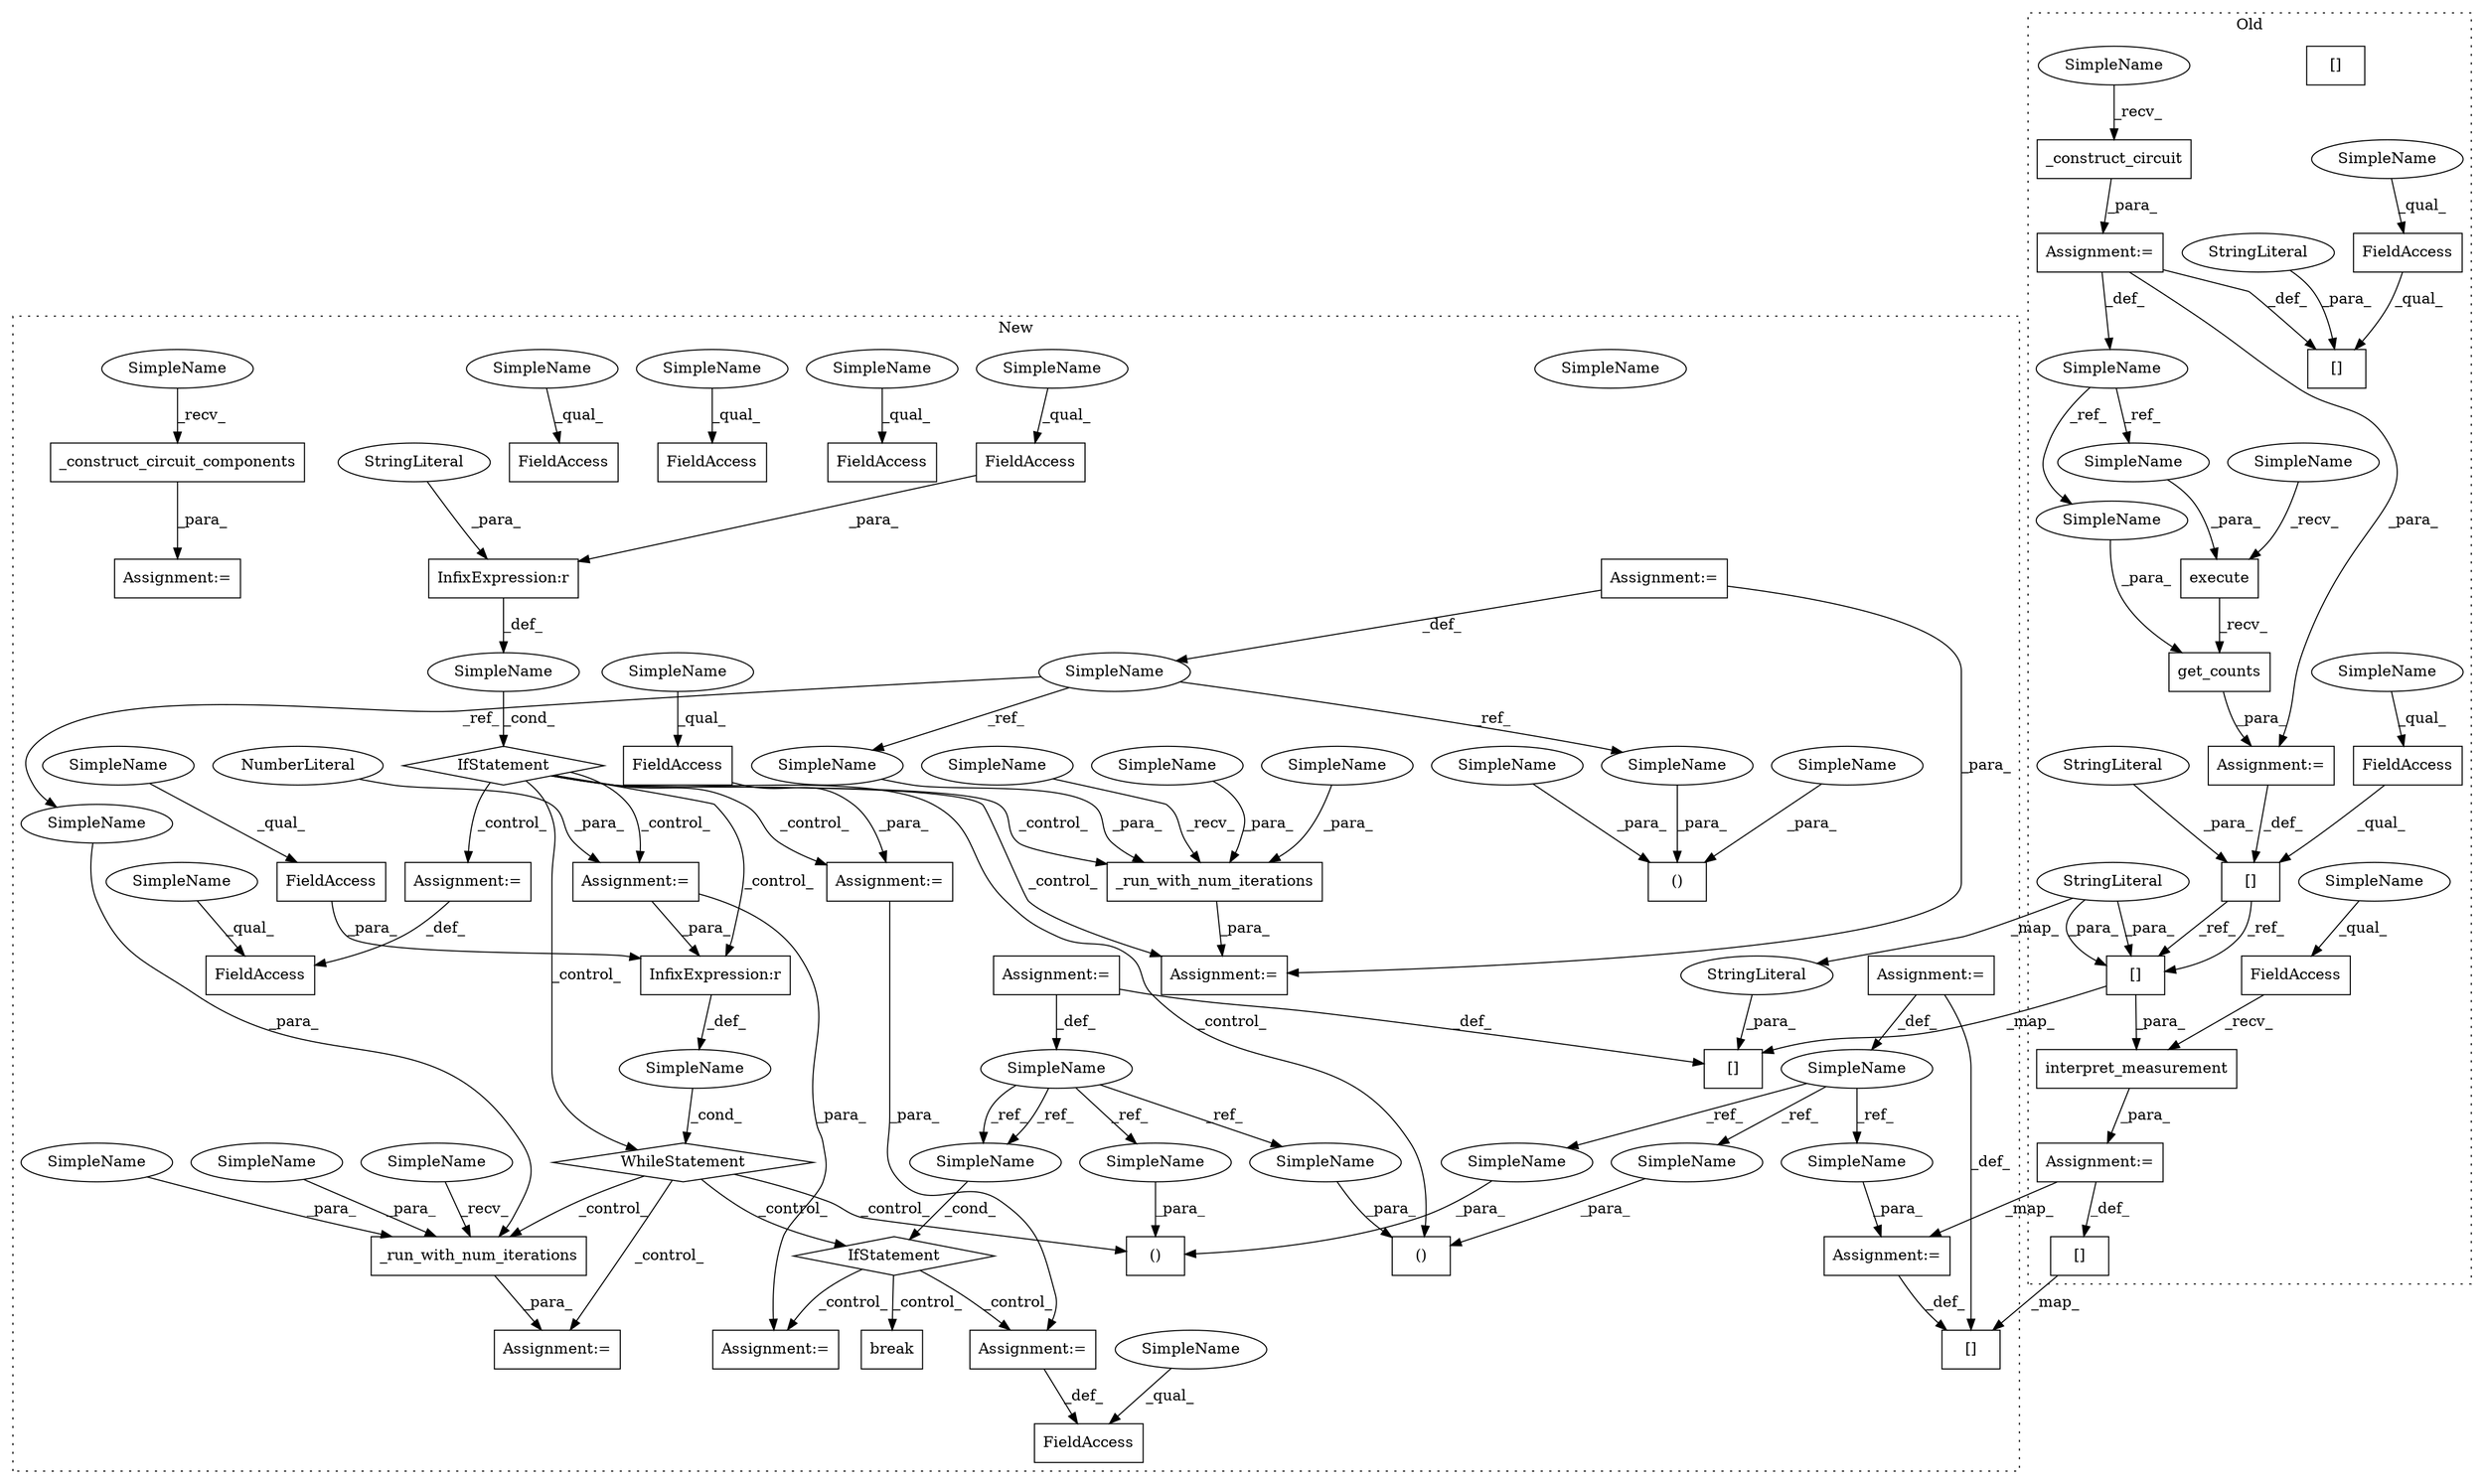 digraph G {
subgraph cluster0 {
1 [label="get_counts" a="32" s="4284,4297" l="11,1" shape="box"];
3 [label="[]" a="2" s="4241,4265" l="10,1" shape="box"];
4 [label="_construct_circuit" a="32" s="4186" l="20" shape="box"];
5 [label="[]" a="2" s="4212,4231" l="10,1" shape="box"];
6 [label="StringLiteral" a="45" s="4251" l="14" shape="ellipse"];
7 [label="execute" a="32" s="4272,4282" l="8,1" shape="box"];
8 [label="SimpleName" a="42" s="4178" l="2" shape="ellipse"];
11 [label="Assignment:=" a="7" s="4323" l="1" shape="box"];
12 [label="[]" a="2" s="4304,4322" l="10,1" shape="box"];
23 [label="StringLiteral" a="45" s="4222" l="9" shape="ellipse"];
28 [label="FieldAccess" a="22" s="4212" l="9" shape="box"];
29 [label="FieldAccess" a="22" s="4241" l="9" shape="box"];
30 [label="FieldAccess" a="22" s="4324" l="12" shape="box"];
39 [label="interpret_measurement" a="32" s="4337,4384" l="22,1" shape="box"];
44 [label="[]" a="2" s="4359,4383" l="10,1" shape="box"];
53 [label="StringLiteral" a="45" s="4369" l="14" shape="ellipse"];
55 [label="Assignment:=" a="7" s="4180" l="1" shape="box"];
56 [label="Assignment:=" a="7" s="4266" l="1" shape="box"];
62 [label="[]" a="2" s="4359,4383" l="10,1" shape="box"];
63 [label="SimpleName" a="42" s="4241" l="4" shape="ellipse"];
64 [label="SimpleName" a="42" s="4181" l="4" shape="ellipse"];
65 [label="SimpleName" a="42" s="4212" l="4" shape="ellipse"];
66 [label="SimpleName" a="42" s="4324" l="4" shape="ellipse"];
67 [label="SimpleName" a="42" s="4267" l="4" shape="ellipse"];
91 [label="SimpleName" a="42" s="4280" l="2" shape="ellipse"];
92 [label="SimpleName" a="42" s="4295" l="2" shape="ellipse"];
label = "Old";
style="dotted";
}
subgraph cluster1 {
2 [label="()" a="106" s="6570" l="40" shape="box"];
9 [label="SimpleName" a="42" s="5924" l="10" shape="ellipse"];
10 [label="Assignment:=" a="7" s="6919" l="1" shape="box"];
13 [label="[]" a="2" s="6900,6918" l="10,1" shape="box"];
14 [label="()" a="106" s="6224" l="40" shape="box"];
15 [label="SimpleName" a="42" s="5889" l="17" shape="ellipse"];
16 [label="break" a="10" s="6739" l="6" shape="box"];
17 [label="InfixExpression:r" a="27" s="6520" l="4" shape="box"];
18 [label="InfixExpression:r" a="27" s="6134" l="4" shape="box"];
19 [label="FieldAccess" a="22" s="6124" l="10" shape="box"];
20 [label="_run_with_num_iterations" a="32" s="6271,6347" l="25,1" shape="box"];
21 [label="SimpleName" a="42" s="" l="" shape="ellipse"];
22 [label="SimpleName" a="42" s="" l="" shape="ellipse"];
24 [label="StringLiteral" a="45" s="6138" l="8" shape="ellipse"];
25 [label="FieldAccess" a="22" s="6799" l="31" shape="box"];
26 [label="()" a="106" s="6001" l="75" shape="box"];
27 [label="_construct_circuit_components" a="32" s="6083" l="31" shape="box"];
31 [label="FieldAccess" a="22" s="6189" l="20" shape="box"];
32 [label="FieldAccess" a="22" s="6524" l="24" shape="box"];
33 [label="FieldAccess" a="22" s="6419" l="31" shape="box"];
34 [label="FieldAccess" a="22" s="6156" l="31" shape="box"];
35 [label="FieldAccess" a="22" s="6156" l="31" shape="box"];
36 [label="SimpleName" a="42" s="6708" l="17" shape="ellipse"];
37 [label="IfStatement" a="25" s="6704,6725" l="4,2" shape="diamond"];
38 [label="FieldAccess" a="22" s="6799" l="31" shape="box"];
40 [label="IfStatement" a="25" s="6120,6146" l="4,2" shape="diamond"];
41 [label="SimpleName" a="42" s="5804" l="9" shape="ellipse"];
42 [label="Assignment:=" a="7" s="5889" l="17" shape="box"];
43 [label="[]" a="2" s="6936,6965" l="10,1" shape="box"];
45 [label="Assignment:=" a="7" s="6786" l="2" shape="box"];
46 [label="Assignment:=" a="7" s="6418" l="1" shape="box"];
47 [label="Assignment:=" a="7" s="6076" l="2" shape="box"];
48 [label="Assignment:=" a="7" s="6610" l="2" shape="box"];
49 [label="Assignment:=" a="7" s="6264" l="2" shape="box"];
50 [label="Assignment:=" a="7" s="6480" l="1" shape="box"];
51 [label="NumberLiteral" a="34" s="6481" l="1" shape="ellipse"];
52 [label="StringLiteral" a="45" s="6946" l="19" shape="ellipse"];
54 [label="Assignment:=" a="7" s="6830" l="2" shape="box"];
57 [label="Assignment:=" a="7" s="5924" l="10" shape="box"];
58 [label="Assignment:=" a="7" s="6187" l="2" shape="box"];
59 [label="Assignment:=" a="7" s="5804" l="9" shape="box"];
60 [label="WhileStatement" a="61" s="6490,6549" l="7,2" shape="diamond"];
61 [label="_run_with_num_iterations" a="32" s="6617,6693" l="25,1" shape="box"];
68 [label="SimpleName" a="42" s="6062" l="14" shape="ellipse"];
69 [label="SimpleName" a="42" s="6333" l="14" shape="ellipse"];
70 [label="SimpleName" a="42" s="6679" l="14" shape="ellipse"];
71 [label="SimpleName" a="42" s="6708" l="17" shape="ellipse"];
72 [label="SimpleName" a="42" s="6247" l="17" shape="ellipse"];
73 [label="SimpleName" a="42" s="6593" l="17" shape="ellipse"];
74 [label="SimpleName" a="42" s="6156" l="26" shape="ellipse"];
75 [label="SimpleName" a="42" s="6156" l="26" shape="ellipse"];
76 [label="SimpleName" a="42" s="6799" l="26" shape="ellipse"];
77 [label="SimpleName" a="42" s="6023" l="26" shape="ellipse"];
78 [label="SimpleName" a="42" s="6306" l="26" shape="ellipse"];
79 [label="SimpleName" a="42" s="6652" l="26" shape="ellipse"];
80 [label="SimpleName" a="42" s="6799" l="26" shape="ellipse"];
81 [label="SimpleName" a="42" s="6419" l="26" shape="ellipse"];
82 [label="SimpleName" a="42" s="6001" l="9" shape="ellipse"];
83 [label="SimpleName" a="42" s="6642" l="9" shape="ellipse"];
84 [label="SimpleName" a="42" s="6296" l="9" shape="ellipse"];
85 [label="SimpleName" a="42" s="6266" l="4" shape="ellipse"];
86 [label="SimpleName" a="42" s="6189" l="4" shape="ellipse"];
87 [label="SimpleName" a="42" s="6612" l="4" shape="ellipse"];
88 [label="SimpleName" a="42" s="6124" l="4" shape="ellipse"];
89 [label="SimpleName" a="42" s="6078" l="4" shape="ellipse"];
90 [label="SimpleName" a="42" s="6524" l="4" shape="ellipse"];
93 [label="SimpleName" a="42" s="6570" l="10" shape="ellipse"];
94 [label="SimpleName" a="42" s="6224" l="10" shape="ellipse"];
95 [label="SimpleName" a="42" s="6920" l="10" shape="ellipse"];
label = "New";
style="dotted";
}
1 -> 56 [label="_para_"];
3 -> 62 [label="_ref_"];
3 -> 62 [label="_ref_"];
4 -> 55 [label="_para_"];
6 -> 3 [label="_para_"];
7 -> 1 [label="_recv_"];
8 -> 91 [label="_ref_"];
8 -> 92 [label="_ref_"];
9 -> 95 [label="_ref_"];
9 -> 94 [label="_ref_"];
9 -> 93 [label="_ref_"];
10 -> 13 [label="_def_"];
11 -> 10 [label="_map_"];
11 -> 12 [label="_def_"];
12 -> 13 [label="_map_"];
15 -> 71 [label="_ref_"];
15 -> 72 [label="_ref_"];
15 -> 71 [label="_ref_"];
15 -> 73 [label="_ref_"];
17 -> 21 [label="_def_"];
18 -> 22 [label="_def_"];
19 -> 18 [label="_para_"];
20 -> 49 [label="_para_"];
21 -> 60 [label="_cond_"];
22 -> 40 [label="_cond_"];
23 -> 5 [label="_para_"];
24 -> 18 [label="_para_"];
27 -> 47 [label="_para_"];
28 -> 5 [label="_qual_"];
29 -> 3 [label="_qual_"];
30 -> 39 [label="_recv_"];
32 -> 17 [label="_para_"];
33 -> 46 [label="_para_"];
37 -> 16 [label="_control_"];
37 -> 45 [label="_control_"];
37 -> 54 [label="_control_"];
39 -> 11 [label="_para_"];
40 -> 49 [label="_control_"];
40 -> 20 [label="_control_"];
40 -> 60 [label="_control_"];
40 -> 14 [label="_control_"];
40 -> 58 [label="_control_"];
40 -> 17 [label="_control_"];
40 -> 46 [label="_control_"];
40 -> 50 [label="_control_"];
41 -> 82 [label="_ref_"];
41 -> 84 [label="_ref_"];
41 -> 83 [label="_ref_"];
42 -> 43 [label="_def_"];
42 -> 15 [label="_def_"];
46 -> 54 [label="_para_"];
50 -> 45 [label="_para_"];
50 -> 17 [label="_para_"];
51 -> 50 [label="_para_"];
52 -> 43 [label="_para_"];
53 -> 62 [label="_para_"];
53 -> 62 [label="_para_"];
53 -> 52 [label="_map_"];
54 -> 25 [label="_def_"];
55 -> 5 [label="_def_"];
55 -> 56 [label="_para_"];
55 -> 8 [label="_def_"];
56 -> 3 [label="_def_"];
57 -> 9 [label="_def_"];
57 -> 13 [label="_def_"];
58 -> 35 [label="_def_"];
59 -> 49 [label="_para_"];
59 -> 41 [label="_def_"];
60 -> 48 [label="_control_"];
60 -> 61 [label="_control_"];
60 -> 2 [label="_control_"];
60 -> 37 [label="_control_"];
61 -> 48 [label="_para_"];
62 -> 43 [label="_map_"];
62 -> 39 [label="_para_"];
63 -> 29 [label="_qual_"];
64 -> 4 [label="_recv_"];
65 -> 28 [label="_qual_"];
66 -> 30 [label="_qual_"];
67 -> 7 [label="_recv_"];
68 -> 26 [label="_para_"];
69 -> 20 [label="_para_"];
70 -> 61 [label="_para_"];
71 -> 37 [label="_cond_"];
72 -> 14 [label="_para_"];
73 -> 2 [label="_para_"];
74 -> 34 [label="_qual_"];
75 -> 35 [label="_qual_"];
76 -> 38 [label="_qual_"];
77 -> 26 [label="_para_"];
78 -> 20 [label="_para_"];
79 -> 61 [label="_para_"];
80 -> 25 [label="_qual_"];
81 -> 33 [label="_qual_"];
82 -> 26 [label="_para_"];
83 -> 61 [label="_para_"];
84 -> 20 [label="_para_"];
85 -> 20 [label="_recv_"];
86 -> 31 [label="_qual_"];
87 -> 61 [label="_recv_"];
88 -> 19 [label="_qual_"];
89 -> 27 [label="_recv_"];
90 -> 32 [label="_qual_"];
91 -> 7 [label="_para_"];
92 -> 1 [label="_para_"];
93 -> 2 [label="_para_"];
94 -> 14 [label="_para_"];
95 -> 10 [label="_para_"];
}